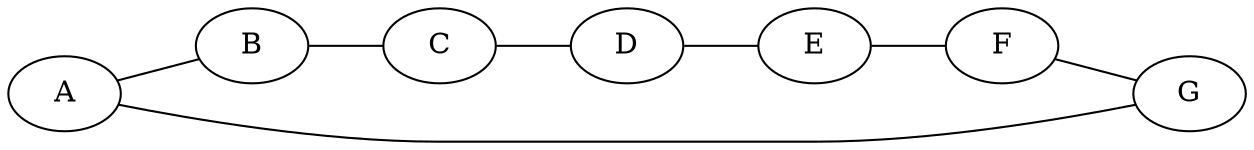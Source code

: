 graph {
    rankdir=LR;
    A -- B;
    B -- C;
    C -- D;
    D -- E;
    E -- F;
    F -- G;
    G -- A;
}

